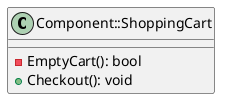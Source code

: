 @startuml ShoppingCart class
class "Component::ShoppingCart" as Shop {
  - EmptyCart(): bool
  + Checkout(): void
}
@enduml